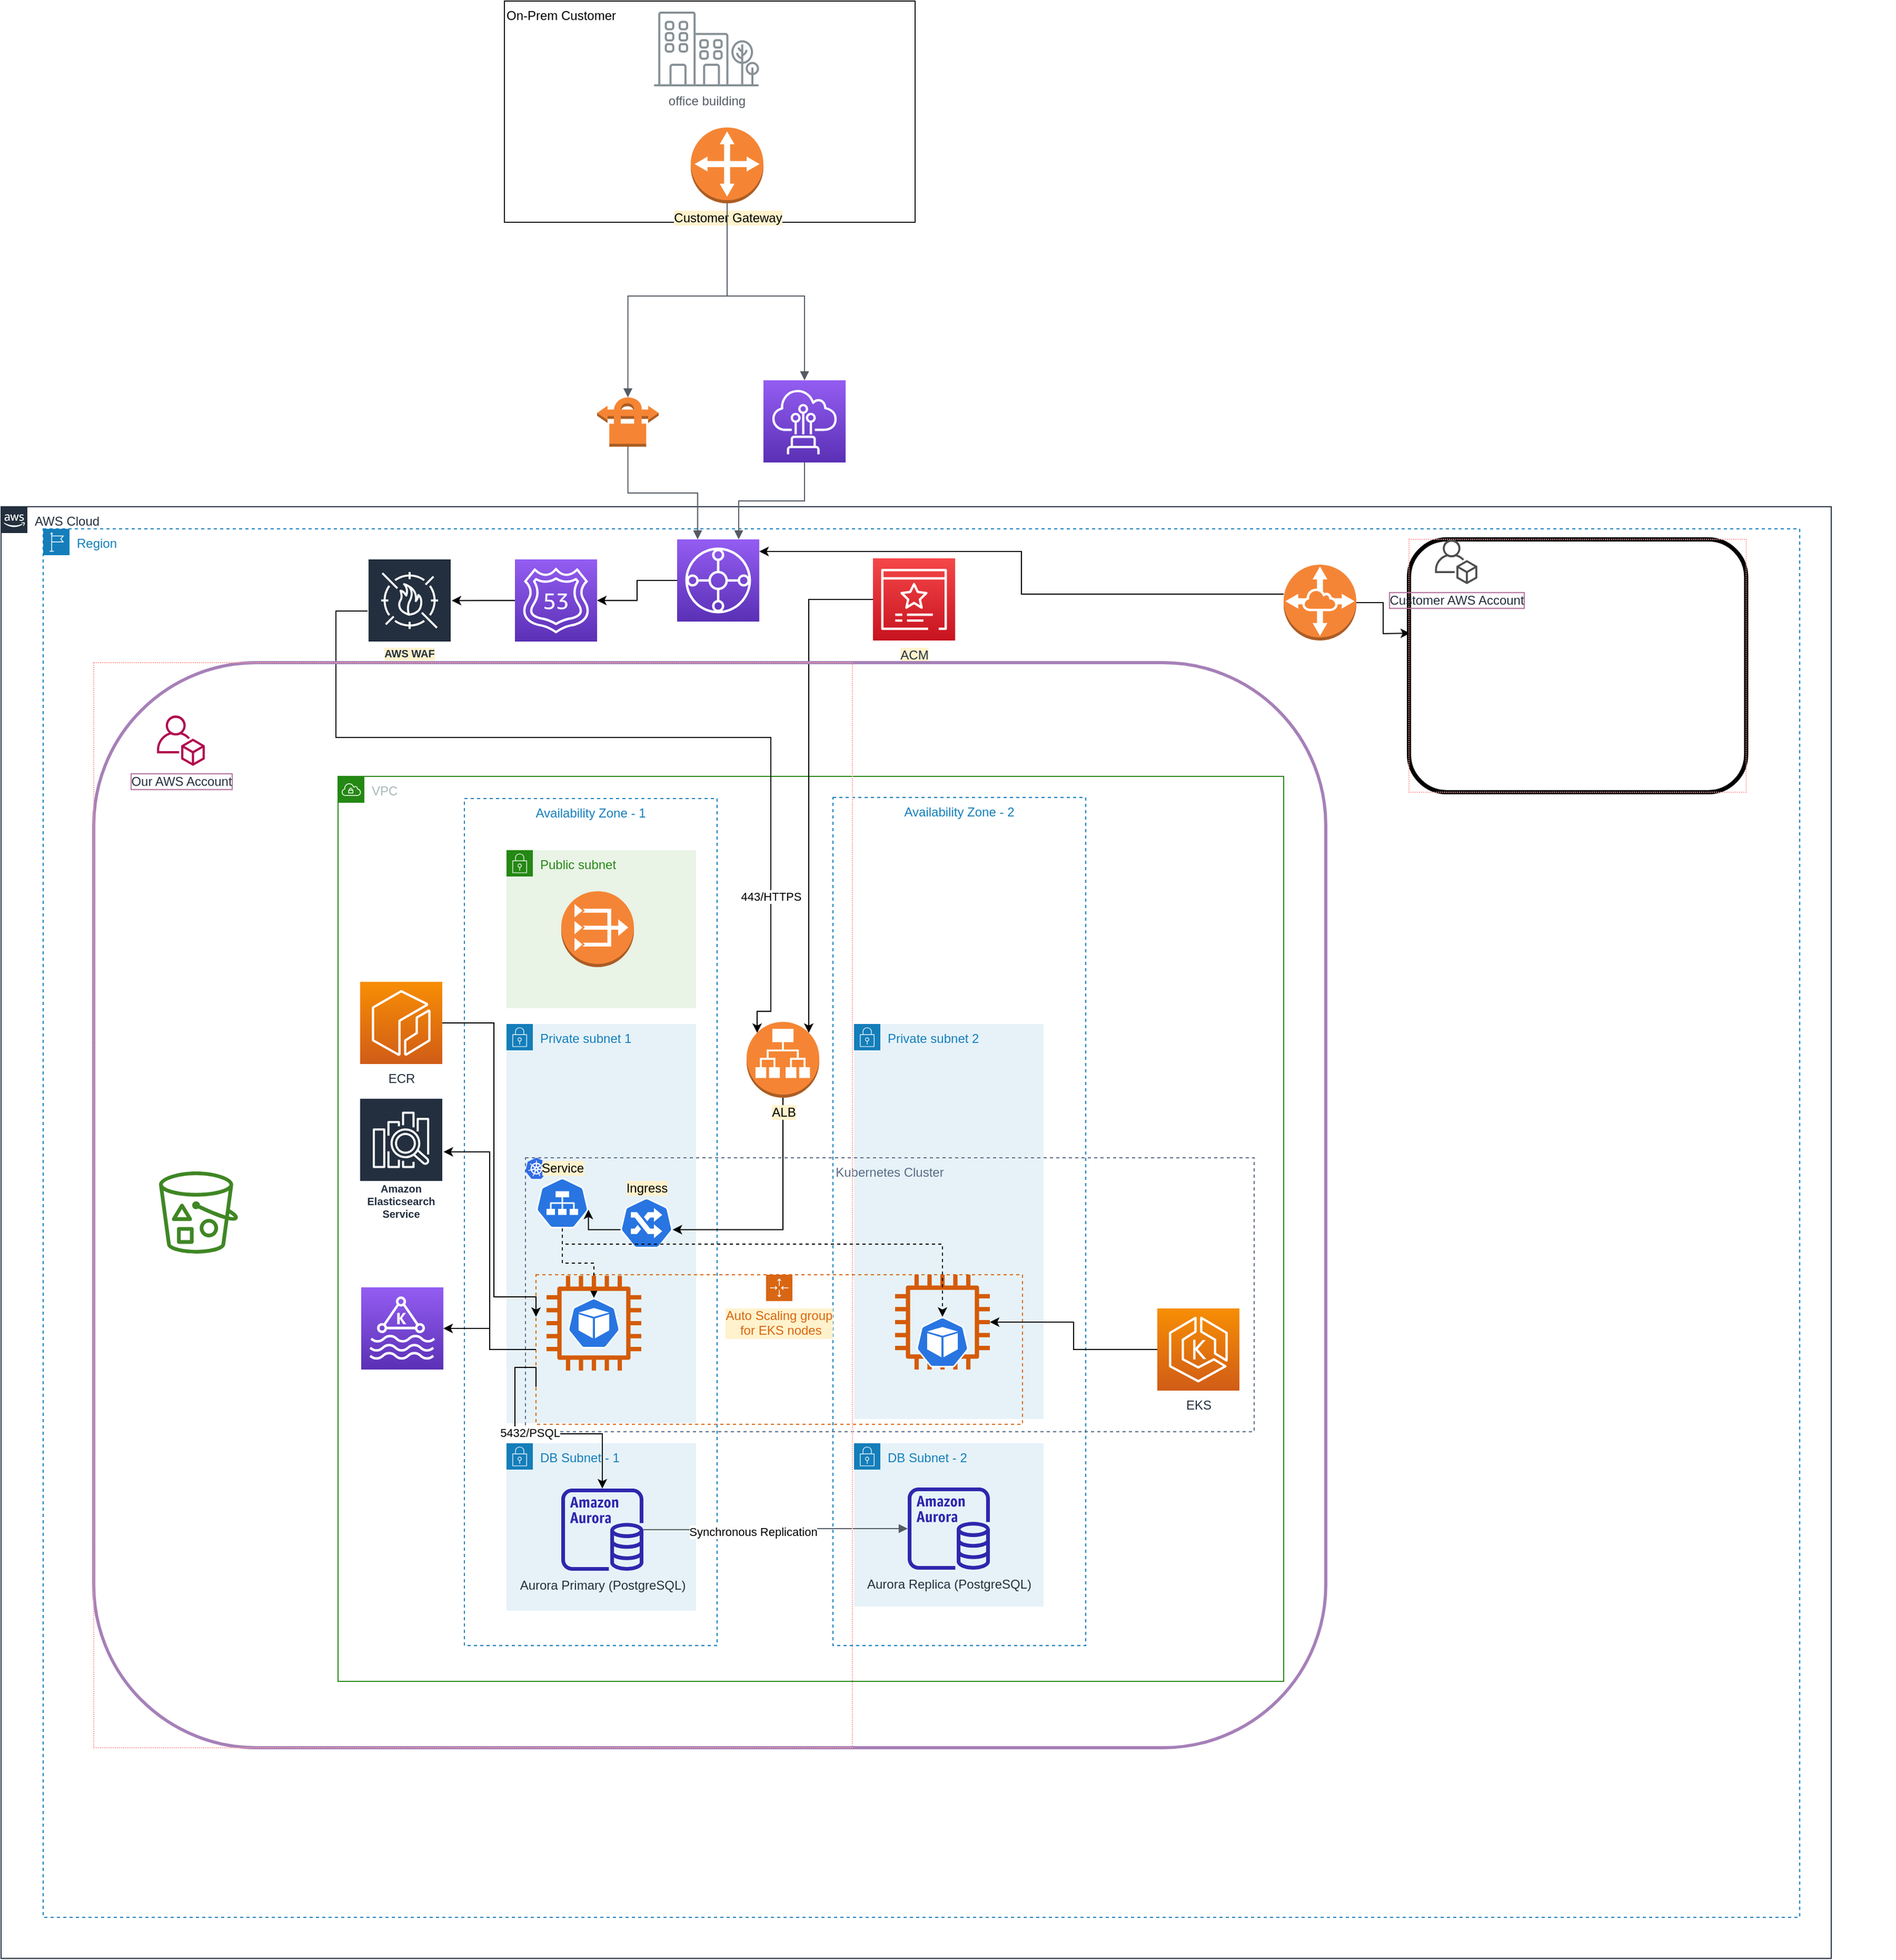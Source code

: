 <mxfile version="17.4.6" type="github">
  <diagram id="BZAVxoHUAjtvvO6r0YYz" name="Page-1">
    <mxGraphModel dx="2204" dy="756" grid="1" gridSize="10" guides="1" tooltips="1" connect="1" arrows="1" fold="1" page="1" pageScale="1" pageWidth="850" pageHeight="1100" math="0" shadow="0">
      <root>
        <mxCell id="0" />
        <mxCell id="1" parent="0" />
        <mxCell id="Uizsux8wUvcfqz9HlNH9-27" value="On-Prem Customer" style="whiteSpace=wrap;html=1;align=left;verticalAlign=top;" vertex="1" parent="1">
          <mxGeometry x="100" y="30" width="390" height="210" as="geometry" />
        </mxCell>
        <mxCell id="Uizsux8wUvcfqz9HlNH9-2" value="VPC" style="points=[[0,0],[0.25,0],[0.5,0],[0.75,0],[1,0],[1,0.25],[1,0.5],[1,0.75],[1,1],[0.75,1],[0.5,1],[0.25,1],[0,1],[0,0.75],[0,0.5],[0,0.25]];outlineConnect=0;gradientColor=none;html=1;whiteSpace=wrap;fontSize=12;fontStyle=0;container=1;pointerEvents=0;collapsible=0;recursiveResize=0;shape=mxgraph.aws4.group;grIcon=mxgraph.aws4.group_vpc;strokeColor=#248814;fillColor=none;verticalAlign=top;align=left;spacingLeft=30;fontColor=#AAB7B8;dashed=0;" vertex="1" parent="1">
          <mxGeometry x="-58" y="766" width="898" height="859" as="geometry" />
        </mxCell>
        <mxCell id="Uizsux8wUvcfqz9HlNH9-4" value="Availability Zone - 2" style="fillColor=none;strokeColor=#147EBA;dashed=1;verticalAlign=top;fontStyle=0;fontColor=#147EBA;" vertex="1" parent="Uizsux8wUvcfqz9HlNH9-2">
          <mxGeometry x="470" y="20" width="240" height="805" as="geometry" />
        </mxCell>
        <mxCell id="Uizsux8wUvcfqz9HlNH9-6" value="Private subnet 2" style="points=[[0,0],[0.25,0],[0.5,0],[0.75,0],[1,0],[1,0.25],[1,0.5],[1,0.75],[1,1],[0.75,1],[0.5,1],[0.25,1],[0,1],[0,0.75],[0,0.5],[0,0.25]];outlineConnect=0;gradientColor=none;html=1;whiteSpace=wrap;fontSize=12;fontStyle=0;container=1;pointerEvents=0;collapsible=0;recursiveResize=0;shape=mxgraph.aws4.group;grIcon=mxgraph.aws4.group_security_group;grStroke=0;strokeColor=#147EBA;fillColor=#E6F2F8;verticalAlign=top;align=left;spacingLeft=30;fontColor=#147EBA;dashed=0;" vertex="1" parent="Uizsux8wUvcfqz9HlNH9-2">
          <mxGeometry x="490" y="235" width="180" height="375" as="geometry" />
        </mxCell>
        <mxCell id="Uizsux8wUvcfqz9HlNH9-8" value="DB Subnet - 2" style="points=[[0,0],[0.25,0],[0.5,0],[0.75,0],[1,0],[1,0.25],[1,0.5],[1,0.75],[1,1],[0.75,1],[0.5,1],[0.25,1],[0,1],[0,0.75],[0,0.5],[0,0.25]];outlineConnect=0;gradientColor=none;html=1;whiteSpace=wrap;fontSize=12;fontStyle=0;container=1;pointerEvents=0;collapsible=0;recursiveResize=0;shape=mxgraph.aws4.group;grIcon=mxgraph.aws4.group_security_group;grStroke=0;strokeColor=#147EBA;fillColor=#E6F2F8;verticalAlign=top;align=left;spacingLeft=30;fontColor=#147EBA;dashed=0;" vertex="1" parent="Uizsux8wUvcfqz9HlNH9-2">
          <mxGeometry x="490" y="633" width="180" height="155" as="geometry" />
        </mxCell>
        <mxCell id="Uizsux8wUvcfqz9HlNH9-10" value="Aurora Replica (PostgreSQL)" style="sketch=0;outlineConnect=0;fontColor=#232F3E;gradientColor=none;fillColor=#2E27AD;strokeColor=none;dashed=0;verticalLabelPosition=bottom;verticalAlign=top;align=center;html=1;fontSize=12;fontStyle=0;aspect=fixed;pointerEvents=1;shape=mxgraph.aws4.aurora_instance;horizontal=1;" vertex="1" parent="Uizsux8wUvcfqz9HlNH9-2">
          <mxGeometry x="541" y="675" width="78" height="78" as="geometry" />
        </mxCell>
        <mxCell id="Uizsux8wUvcfqz9HlNH9-12" value="Amazon Elasticsearch Service" style="sketch=0;outlineConnect=0;fontColor=#232F3E;gradientColor=none;strokeColor=#ffffff;fillColor=#232F3E;dashed=0;verticalLabelPosition=middle;verticalAlign=bottom;align=center;html=1;whiteSpace=wrap;fontSize=10;fontStyle=1;spacing=3;shape=mxgraph.aws4.productIcon;prIcon=mxgraph.aws4.elasticsearch_service;" vertex="1" parent="Uizsux8wUvcfqz9HlNH9-2">
          <mxGeometry x="20" y="305" width="80" height="120" as="geometry" />
        </mxCell>
        <mxCell id="Uizsux8wUvcfqz9HlNH9-14" value="" style="sketch=0;points=[[0,0,0],[0.25,0,0],[0.5,0,0],[0.75,0,0],[1,0,0],[0,1,0],[0.25,1,0],[0.5,1,0],[0.75,1,0],[1,1,0],[0,0.25,0],[0,0.5,0],[0,0.75,0],[1,0.25,0],[1,0.5,0],[1,0.75,0]];outlineConnect=0;fontColor=#232F3E;gradientColor=#945DF2;gradientDirection=north;fillColor=#5A30B5;strokeColor=#ffffff;dashed=0;verticalLabelPosition=bottom;verticalAlign=top;align=center;html=1;fontSize=12;fontStyle=0;aspect=fixed;shape=mxgraph.aws4.resourceIcon;resIcon=mxgraph.aws4.managed_streaming_for_kafka;" vertex="1" parent="Uizsux8wUvcfqz9HlNH9-2">
          <mxGeometry x="22" y="485" width="78" height="78" as="geometry" />
        </mxCell>
        <mxCell id="Uizsux8wUvcfqz9HlNH9-15" value="ECR" style="sketch=0;points=[[0,0,0],[0.25,0,0],[0.5,0,0],[0.75,0,0],[1,0,0],[0,1,0],[0.25,1,0],[0.5,1,0],[0.75,1,0],[1,1,0],[0,0.25,0],[0,0.5,0],[0,0.75,0],[1,0.25,0],[1,0.5,0],[1,0.75,0]];outlineConnect=0;fontColor=#232F3E;gradientColor=#F78E04;gradientDirection=north;fillColor=#D05C17;strokeColor=#ffffff;dashed=0;verticalLabelPosition=bottom;verticalAlign=top;align=center;html=1;fontSize=12;fontStyle=0;aspect=fixed;shape=mxgraph.aws4.resourceIcon;resIcon=mxgraph.aws4.ecr;" vertex="1" parent="Uizsux8wUvcfqz9HlNH9-2">
          <mxGeometry x="21" y="195" width="78" height="78" as="geometry" />
        </mxCell>
        <mxCell id="Uizsux8wUvcfqz9HlNH9-56" value="" style="sketch=0;outlineConnect=0;fontColor=#232F3E;gradientColor=none;fillColor=#D45B07;strokeColor=none;dashed=0;verticalLabelPosition=bottom;verticalAlign=top;align=center;html=1;fontSize=12;fontStyle=0;aspect=fixed;pointerEvents=1;shape=mxgraph.aws4.instance2;labelBackgroundColor=#FFF2CC;" vertex="1" parent="Uizsux8wUvcfqz9HlNH9-2">
          <mxGeometry x="529" y="473" width="90" height="90" as="geometry" />
        </mxCell>
        <mxCell id="Uizsux8wUvcfqz9HlNH9-3" value="Availability Zone - 1" style="fillColor=none;strokeColor=#147EBA;dashed=1;verticalAlign=top;fontStyle=0;fontColor=#147EBA;" vertex="1" parent="1">
          <mxGeometry x="62" y="787" width="240" height="804" as="geometry" />
        </mxCell>
        <mxCell id="Uizsux8wUvcfqz9HlNH9-5" value="Private subnet 1" style="points=[[0,0],[0.25,0],[0.5,0],[0.75,0],[1,0],[1,0.25],[1,0.5],[1,0.75],[1,1],[0.75,1],[0.5,1],[0.25,1],[0,1],[0,0.75],[0,0.5],[0,0.25]];outlineConnect=0;gradientColor=none;html=1;whiteSpace=wrap;fontSize=12;fontStyle=0;container=1;pointerEvents=0;collapsible=0;recursiveResize=0;shape=mxgraph.aws4.group;grIcon=mxgraph.aws4.group_security_group;grStroke=0;strokeColor=#147EBA;fillColor=#E6F2F8;verticalAlign=top;align=left;spacingLeft=30;fontColor=#147EBA;dashed=0;" vertex="1" parent="1">
          <mxGeometry x="102" y="1001" width="180" height="379" as="geometry" />
        </mxCell>
        <mxCell id="Uizsux8wUvcfqz9HlNH9-7" value="DB Subnet - 1" style="points=[[0,0],[0.25,0],[0.5,0],[0.75,0],[1,0],[1,0.25],[1,0.5],[1,0.75],[1,1],[0.75,1],[0.5,1],[0.25,1],[0,1],[0,0.75],[0,0.5],[0,0.25]];outlineConnect=0;gradientColor=none;html=1;whiteSpace=wrap;fontSize=12;fontStyle=0;container=1;pointerEvents=0;collapsible=0;recursiveResize=0;shape=mxgraph.aws4.group;grIcon=mxgraph.aws4.group_security_group;grStroke=0;strokeColor=#147EBA;fillColor=#E6F2F8;verticalAlign=top;align=left;spacingLeft=30;fontColor=#147EBA;dashed=0;" vertex="1" parent="1">
          <mxGeometry x="102" y="1399" width="180" height="159" as="geometry" />
        </mxCell>
        <mxCell id="Uizsux8wUvcfqz9HlNH9-9" value="Aurora Primary (PostgreSQL)" style="sketch=0;outlineConnect=0;fontColor=#232F3E;gradientColor=none;fillColor=#2E27AD;strokeColor=none;dashed=0;verticalLabelPosition=bottom;verticalAlign=top;align=center;html=1;fontSize=12;fontStyle=0;aspect=fixed;pointerEvents=1;shape=mxgraph.aws4.aurora_instance;horizontal=1;" vertex="1" parent="Uizsux8wUvcfqz9HlNH9-7">
          <mxGeometry x="52" y="43" width="78" height="78" as="geometry" />
        </mxCell>
        <mxCell id="Uizsux8wUvcfqz9HlNH9-11" value="" style="edgeStyle=orthogonalEdgeStyle;html=1;endArrow=block;elbow=vertical;startArrow=none;endFill=1;strokeColor=#545B64;rounded=0;" edge="1" parent="1" source="Uizsux8wUvcfqz9HlNH9-9" target="Uizsux8wUvcfqz9HlNH9-10">
          <mxGeometry width="100" relative="1" as="geometry">
            <mxPoint x="252" y="1391" as="sourcePoint" />
            <mxPoint x="352" y="1391" as="targetPoint" />
          </mxGeometry>
        </mxCell>
        <mxCell id="Uizsux8wUvcfqz9HlNH9-67" value="Synchronous Replication" style="edgeLabel;html=1;align=center;verticalAlign=middle;resizable=0;points=[];" vertex="1" connectable="0" parent="Uizsux8wUvcfqz9HlNH9-11">
          <mxGeometry x="-0.175" y="-2" relative="1" as="geometry">
            <mxPoint as="offset" />
          </mxGeometry>
        </mxCell>
        <mxCell id="Uizsux8wUvcfqz9HlNH9-40" style="edgeStyle=orthogonalEdgeStyle;rounded=0;orthogonalLoop=1;jettySize=auto;html=1;exitX=0;exitY=0.5;exitDx=0;exitDy=0;exitPerimeter=0;entryX=1;entryY=0.5;entryDx=0;entryDy=0;entryPerimeter=0;" edge="1" parent="1" source="Uizsux8wUvcfqz9HlNH9-16" target="Uizsux8wUvcfqz9HlNH9-19">
          <mxGeometry relative="1" as="geometry" />
        </mxCell>
        <mxCell id="Uizsux8wUvcfqz9HlNH9-16" value="" style="sketch=0;points=[[0,0,0],[0.25,0,0],[0.5,0,0],[0.75,0,0],[1,0,0],[0,1,0],[0.25,1,0],[0.5,1,0],[0.75,1,0],[1,1,0],[0,0.25,0],[0,0.5,0],[0,0.75,0],[1,0.25,0],[1,0.5,0],[1,0.75,0]];outlineConnect=0;fontColor=#232F3E;gradientColor=#945DF2;gradientDirection=north;fillColor=#5A30B5;strokeColor=#ffffff;dashed=0;verticalLabelPosition=bottom;verticalAlign=top;align=center;html=1;fontSize=12;fontStyle=0;aspect=fixed;shape=mxgraph.aws4.resourceIcon;resIcon=mxgraph.aws4.transit_gateway;" vertex="1" parent="1">
          <mxGeometry x="264" y="541" width="78" height="78" as="geometry" />
        </mxCell>
        <mxCell id="Uizsux8wUvcfqz9HlNH9-18" value="Region" style="points=[[0,0],[0.25,0],[0.5,0],[0.75,0],[1,0],[1,0.25],[1,0.5],[1,0.75],[1,1],[0.75,1],[0.5,1],[0.25,1],[0,1],[0,0.75],[0,0.5],[0,0.25]];outlineConnect=0;gradientColor=none;html=1;whiteSpace=wrap;fontSize=12;fontStyle=0;container=1;pointerEvents=0;collapsible=0;recursiveResize=0;shape=mxgraph.aws4.group;grIcon=mxgraph.aws4.group_region;strokeColor=#147EBA;fillColor=none;verticalAlign=top;align=left;spacingLeft=30;fontColor=#147EBA;dashed=1;" vertex="1" parent="1">
          <mxGeometry x="-338" y="531" width="1668" height="1318" as="geometry" />
        </mxCell>
        <mxCell id="Uizsux8wUvcfqz9HlNH9-41" style="edgeStyle=orthogonalEdgeStyle;rounded=0;orthogonalLoop=1;jettySize=auto;html=1;exitX=0;exitY=0.5;exitDx=0;exitDy=0;exitPerimeter=0;entryX=1;entryY=0.401;entryDx=0;entryDy=0;entryPerimeter=0;" edge="1" parent="Uizsux8wUvcfqz9HlNH9-18" source="Uizsux8wUvcfqz9HlNH9-19" target="Uizsux8wUvcfqz9HlNH9-37">
          <mxGeometry relative="1" as="geometry" />
        </mxCell>
        <mxCell id="Uizsux8wUvcfqz9HlNH9-19" value="" style="sketch=0;points=[[0,0,0],[0.25,0,0],[0.5,0,0],[0.75,0,0],[1,0,0],[0,1,0],[0.25,1,0],[0.5,1,0],[0.75,1,0],[1,1,0],[0,0.25,0],[0,0.5,0],[0,0.75,0],[1,0.25,0],[1,0.5,0],[1,0.75,0]];outlineConnect=0;fontColor=#232F3E;gradientColor=#945DF2;gradientDirection=north;fillColor=#5A30B5;strokeColor=#ffffff;dashed=0;verticalLabelPosition=bottom;verticalAlign=top;align=center;html=1;fontSize=12;fontStyle=0;aspect=fixed;shape=mxgraph.aws4.resourceIcon;resIcon=mxgraph.aws4.route_53;" vertex="1" parent="Uizsux8wUvcfqz9HlNH9-18">
          <mxGeometry x="448" y="29" width="78" height="78" as="geometry" />
        </mxCell>
        <mxCell id="Uizsux8wUvcfqz9HlNH9-21" value="" style="sketch=0;outlineConnect=0;fontColor=#232F3E;gradientColor=none;fillColor=#3F8624;strokeColor=none;dashed=0;verticalLabelPosition=bottom;verticalAlign=top;align=center;html=1;fontSize=12;fontStyle=0;aspect=fixed;pointerEvents=1;shape=mxgraph.aws4.bucket_with_objects;" vertex="1" parent="Uizsux8wUvcfqz9HlNH9-18">
          <mxGeometry x="110" y="610" width="75" height="78" as="geometry" />
        </mxCell>
        <mxCell id="Uizsux8wUvcfqz9HlNH9-22" value="Public subnet" style="points=[[0,0],[0.25,0],[0.5,0],[0.75,0],[1,0],[1,0.25],[1,0.5],[1,0.75],[1,1],[0.75,1],[0.5,1],[0.25,1],[0,1],[0,0.75],[0,0.5],[0,0.25]];outlineConnect=0;gradientColor=none;html=1;whiteSpace=wrap;fontSize=12;fontStyle=0;container=1;pointerEvents=0;collapsible=0;recursiveResize=0;shape=mxgraph.aws4.group;grIcon=mxgraph.aws4.group_security_group;grStroke=0;strokeColor=#248814;fillColor=#E9F3E6;verticalAlign=top;align=left;spacingLeft=30;fontColor=#248814;dashed=0;" vertex="1" parent="Uizsux8wUvcfqz9HlNH9-18">
          <mxGeometry x="440" y="305" width="180" height="150" as="geometry" />
        </mxCell>
        <mxCell id="Uizsux8wUvcfqz9HlNH9-23" value="" style="outlineConnect=0;dashed=0;verticalLabelPosition=bottom;verticalAlign=top;align=center;html=1;shape=mxgraph.aws3.vpc_nat_gateway;fillColor=#F58536;gradientColor=none;" vertex="1" parent="Uizsux8wUvcfqz9HlNH9-22">
          <mxGeometry x="52" y="39" width="69" height="72" as="geometry" />
        </mxCell>
        <mxCell id="Uizsux8wUvcfqz9HlNH9-37" value="AWS WAF" style="sketch=0;outlineConnect=0;fontColor=#232F3E;gradientColor=none;strokeColor=#ffffff;fillColor=#232F3E;dashed=0;verticalLabelPosition=middle;verticalAlign=bottom;align=center;html=1;whiteSpace=wrap;fontSize=10;fontStyle=1;spacing=3;shape=mxgraph.aws4.productIcon;prIcon=mxgraph.aws4.waf;labelBackgroundColor=#FFF2CC;" vertex="1" parent="Uizsux8wUvcfqz9HlNH9-18">
          <mxGeometry x="308" y="28" width="80" height="100" as="geometry" />
        </mxCell>
        <mxCell id="Uizsux8wUvcfqz9HlNH9-43" style="edgeStyle=orthogonalEdgeStyle;rounded=0;orthogonalLoop=1;jettySize=auto;html=1;entryX=0;entryY=0.5;entryDx=0;entryDy=0;entryPerimeter=0;startArrow=classic;startFill=1;endArrow=none;endFill=0;exitX=0.145;exitY=0.145;exitDx=0;exitDy=0;exitPerimeter=0;" edge="1" parent="Uizsux8wUvcfqz9HlNH9-18" source="Uizsux8wUvcfqz9HlNH9-49" target="Uizsux8wUvcfqz9HlNH9-37">
          <mxGeometry relative="1" as="geometry">
            <mxPoint x="690.529" y="480" as="sourcePoint" />
            <Array as="points">
              <mxPoint x="678" y="458" />
              <mxPoint x="691" y="458" />
              <mxPoint x="691" y="198" />
              <mxPoint x="278" y="198" />
              <mxPoint x="278" y="78" />
            </Array>
          </mxGeometry>
        </mxCell>
        <mxCell id="Uizsux8wUvcfqz9HlNH9-64" value="443/HTTPS" style="edgeLabel;html=1;align=center;verticalAlign=middle;resizable=0;points=[];" vertex="1" connectable="0" parent="Uizsux8wUvcfqz9HlNH9-43">
          <mxGeometry x="-0.666" relative="1" as="geometry">
            <mxPoint as="offset" />
          </mxGeometry>
        </mxCell>
        <mxCell id="Uizsux8wUvcfqz9HlNH9-44" style="edgeStyle=orthogonalEdgeStyle;rounded=0;orthogonalLoop=1;jettySize=auto;html=1;entryX=0.855;entryY=0.145;entryDx=0;entryDy=0;entryPerimeter=0;" edge="1" parent="Uizsux8wUvcfqz9HlNH9-18" source="Uizsux8wUvcfqz9HlNH9-39" target="Uizsux8wUvcfqz9HlNH9-49">
          <mxGeometry relative="1" as="geometry">
            <mxPoint x="707.985" y="478.016" as="targetPoint" />
          </mxGeometry>
        </mxCell>
        <mxCell id="Uizsux8wUvcfqz9HlNH9-39" value="ACM" style="sketch=0;points=[[0,0,0],[0.25,0,0],[0.5,0,0],[0.75,0,0],[1,0,0],[0,1,0],[0.25,1,0],[0.5,1,0],[0.75,1,0],[1,1,0],[0,0.25,0],[0,0.5,0],[0,0.75,0],[1,0.25,0],[1,0.5,0],[1,0.75,0]];outlineConnect=0;fontColor=#232F3E;gradientColor=#F54749;gradientDirection=north;fillColor=#C7131F;strokeColor=#ffffff;dashed=0;verticalLabelPosition=bottom;verticalAlign=top;align=center;html=1;fontSize=12;fontStyle=0;aspect=fixed;shape=mxgraph.aws4.resourceIcon;resIcon=mxgraph.aws4.certificate_manager_3;labelBackgroundColor=#FFF2CC;" vertex="1" parent="Uizsux8wUvcfqz9HlNH9-18">
          <mxGeometry x="788" y="28" width="78" height="78" as="geometry" />
        </mxCell>
        <mxCell id="Uizsux8wUvcfqz9HlNH9-47" value="Ingress" style="sketch=0;html=1;dashed=0;whitespace=wrap;fillColor=#2875E2;strokeColor=#ffffff;points=[[0.005,0.63,0],[0.1,0.2,0],[0.9,0.2,0],[0.5,0,0],[0.995,0.63,0],[0.72,0.99,0],[0.5,1,0],[0.28,0.99,0]];shape=mxgraph.kubernetes.icon;prIcon=ing;labelBackgroundColor=#FFF2CC;verticalAlign=bottom;horizontal=1;labelPosition=center;verticalLabelPosition=top;align=center;" vertex="1" parent="Uizsux8wUvcfqz9HlNH9-18">
          <mxGeometry x="548" y="635" width="50" height="48" as="geometry" />
        </mxCell>
        <mxCell id="Uizsux8wUvcfqz9HlNH9-52" style="edgeStyle=orthogonalEdgeStyle;rounded=0;orthogonalLoop=1;jettySize=auto;html=1;exitX=0.5;exitY=1;exitDx=0;exitDy=0;exitPerimeter=0;entryX=0.995;entryY=0.63;entryDx=0;entryDy=0;entryPerimeter=0;startArrow=none;startFill=0;endArrow=classic;endFill=1;" edge="1" parent="Uizsux8wUvcfqz9HlNH9-18" source="Uizsux8wUvcfqz9HlNH9-49" target="Uizsux8wUvcfqz9HlNH9-47">
          <mxGeometry relative="1" as="geometry" />
        </mxCell>
        <mxCell id="Uizsux8wUvcfqz9HlNH9-49" value="ALB" style="outlineConnect=0;dashed=0;verticalLabelPosition=bottom;verticalAlign=top;align=center;html=1;shape=mxgraph.aws3.application_load_balancer;fillColor=#F58534;gradientColor=none;labelBackgroundColor=#FFF2CC;" vertex="1" parent="Uizsux8wUvcfqz9HlNH9-18">
          <mxGeometry x="668" y="468" width="69" height="72" as="geometry" />
        </mxCell>
        <mxCell id="Uizsux8wUvcfqz9HlNH9-54" value="Auto Scaling group&lt;br&gt;&amp;nbsp;for EKS nodes" style="points=[[0,0],[0.25,0],[0.5,0],[0.75,0],[1,0],[1,0.25],[1,0.5],[1,0.75],[1,1],[0.75,1],[0.5,1],[0.25,1],[0,1],[0,0.75],[0,0.5],[0,0.25]];outlineConnect=0;gradientColor=none;html=1;whiteSpace=wrap;fontSize=12;fontStyle=0;container=1;pointerEvents=0;collapsible=0;recursiveResize=0;shape=mxgraph.aws4.groupCenter;grIcon=mxgraph.aws4.group_auto_scaling_group;grStroke=1;strokeColor=#D86613;fillColor=none;verticalAlign=top;align=center;fontColor=#D86613;dashed=1;spacingTop=25;labelBackgroundColor=#FFF2CC;" vertex="1" parent="Uizsux8wUvcfqz9HlNH9-18">
          <mxGeometry x="468" y="708" width="462" height="142" as="geometry" />
        </mxCell>
        <mxCell id="Uizsux8wUvcfqz9HlNH9-58" value="" style="sketch=0;html=1;dashed=0;whitespace=wrap;fillColor=#2875E2;strokeColor=#ffffff;points=[[0.005,0.63,0],[0.1,0.2,0],[0.9,0.2,0],[0.5,0,0],[0.995,0.63,0],[0.72,0.99,0],[0.5,1,0],[0.28,0.99,0]];shape=mxgraph.kubernetes.icon;prIcon=pod;labelBackgroundColor=#FFF2CC;" vertex="1" parent="Uizsux8wUvcfqz9HlNH9-54">
          <mxGeometry x="361" y="40" width="50" height="48" as="geometry" />
        </mxCell>
        <mxCell id="Uizsux8wUvcfqz9HlNH9-20" value="EKS" style="sketch=0;points=[[0,0,0],[0.25,0,0],[0.5,0,0],[0.75,0,0],[1,0,0],[0,1,0],[0.25,1,0],[0.5,1,0],[0.75,1,0],[1,1,0],[0,0.25,0],[0,0.5,0],[0,0.75,0],[1,0.25,0],[1,0.5,0],[1,0.75,0]];outlineConnect=0;fontColor=#232F3E;gradientColor=#F78E04;gradientDirection=north;fillColor=#D05C17;strokeColor=#ffffff;dashed=0;verticalLabelPosition=bottom;verticalAlign=top;align=center;html=1;fontSize=12;fontStyle=0;aspect=fixed;shape=mxgraph.aws4.resourceIcon;resIcon=mxgraph.aws4.eks;" vertex="1" parent="Uizsux8wUvcfqz9HlNH9-18">
          <mxGeometry x="1058" y="740" width="78" height="78" as="geometry" />
        </mxCell>
        <mxCell id="Uizsux8wUvcfqz9HlNH9-17" value="AWS Cloud" style="points=[[0,0],[0.25,0],[0.5,0],[0.75,0],[1,0],[1,0.25],[1,0.5],[1,0.75],[1,1],[0.75,1],[0.5,1],[0.25,1],[0,1],[0,0.75],[0,0.5],[0,0.25]];outlineConnect=0;gradientColor=none;html=1;whiteSpace=wrap;fontSize=12;fontStyle=0;container=1;pointerEvents=0;collapsible=0;recursiveResize=0;shape=mxgraph.aws4.group;grIcon=mxgraph.aws4.group_aws_cloud_alt;strokeColor=#232F3E;fillColor=none;verticalAlign=top;align=left;spacingLeft=30;fontColor=#232F3E;dashed=0;" vertex="1" parent="1">
          <mxGeometry x="-378" y="510" width="1738" height="1378" as="geometry" />
        </mxCell>
        <mxCell id="Uizsux8wUvcfqz9HlNH9-79" value="" style="group;dashed=1;dashPattern=1 1;" vertex="1" connectable="0" parent="Uizsux8wUvcfqz9HlNH9-17">
          <mxGeometry x="498" y="618" width="692" height="260" as="geometry" />
        </mxCell>
        <mxCell id="Uizsux8wUvcfqz9HlNH9-72" value="Kubernetes Cluster" style="fillColor=none;strokeColor=#5A6C86;dashed=1;verticalAlign=top;fontStyle=0;fontColor=#5A6C86;labelBackgroundColor=none;" vertex="1" parent="Uizsux8wUvcfqz9HlNH9-79">
          <mxGeometry width="692" height="260" as="geometry" />
        </mxCell>
        <mxCell id="Uizsux8wUvcfqz9HlNH9-76" value="" style="sketch=0;aspect=fixed;html=1;points=[];align=center;image;fontSize=12;image=img/lib/mscae/Kubernetes.svg;labelBackgroundColor=none;fillColor=#FFFFFF;" vertex="1" parent="Uizsux8wUvcfqz9HlNH9-79">
          <mxGeometry width="20.83" height="20" as="geometry" />
        </mxCell>
        <mxCell id="Uizsux8wUvcfqz9HlNH9-90" value="" style="group" vertex="1" connectable="0" parent="Uizsux8wUvcfqz9HlNH9-17">
          <mxGeometry x="88" y="148" width="1710.211" height="1030" as="geometry" />
        </mxCell>
        <mxCell id="Uizsux8wUvcfqz9HlNH9-84" value="" style="group;rounded=1;glass=0;strokeColor=default;strokeWidth=4;" vertex="1" connectable="0" parent="Uizsux8wUvcfqz9HlNH9-90">
          <mxGeometry x="1249.001" y="-117" width="320.211" height="240" as="geometry" />
        </mxCell>
        <mxCell id="Uizsux8wUvcfqz9HlNH9-87" value="" style="group" vertex="1" connectable="0" parent="Uizsux8wUvcfqz9HlNH9-84">
          <mxGeometry width="320.211" height="240" as="geometry" />
        </mxCell>
        <mxCell id="Uizsux8wUvcfqz9HlNH9-85" value="" style="fillColor=none;strokeColor=#FF9999;dashed=1;verticalAlign=top;fontStyle=0;fontColor=#5A6C86;dashPattern=1 1;labelBackgroundColor=none;labelBorderColor=default;" vertex="1" parent="Uizsux8wUvcfqz9HlNH9-87">
          <mxGeometry width="320.211" height="240" as="geometry" />
        </mxCell>
        <mxCell id="Uizsux8wUvcfqz9HlNH9-86" value="Customer AWS Account" style="sketch=0;outlineConnect=0;fontColor=#232F3E;gradientColor=none;fillColor=#4D4D4D;strokeColor=none;dashed=0;verticalLabelPosition=bottom;verticalAlign=top;align=center;html=1;fontSize=12;fontStyle=0;aspect=fixed;pointerEvents=1;shape=mxgraph.aws4.organizations_account;dashPattern=1 1;labelBackgroundColor=none;labelBorderColor=#B5739D;" vertex="1" parent="Uizsux8wUvcfqz9HlNH9-87">
          <mxGeometry x="24.632" width="40.371" height="42.551" as="geometry" />
        </mxCell>
        <mxCell id="Uizsux8wUvcfqz9HlNH9-83" value="" style="group;rounded=1;glass=1;strokeColor=#A680B8;strokeWidth=3;" vertex="1" connectable="0" parent="Uizsux8wUvcfqz9HlNH9-90">
          <mxGeometry width="1170" height="1030" as="geometry" />
        </mxCell>
        <mxCell id="Uizsux8wUvcfqz9HlNH9-88" value="" style="group" vertex="1" connectable="0" parent="Uizsux8wUvcfqz9HlNH9-83">
          <mxGeometry width="720.474" height="1030" as="geometry" />
        </mxCell>
        <mxCell id="Uizsux8wUvcfqz9HlNH9-89" value="" style="group" vertex="1" connectable="0" parent="Uizsux8wUvcfqz9HlNH9-88">
          <mxGeometry width="720.474" height="1030" as="geometry" />
        </mxCell>
        <mxCell id="Uizsux8wUvcfqz9HlNH9-81" value="" style="fillColor=none;strokeColor=#FF9999;dashed=1;verticalAlign=top;fontStyle=0;fontColor=#5A6C86;dashPattern=1 1;labelBackgroundColor=none;labelBorderColor=default;" vertex="1" parent="Uizsux8wUvcfqz9HlNH9-89">
          <mxGeometry width="720.474" height="1030" as="geometry" />
        </mxCell>
        <mxCell id="Uizsux8wUvcfqz9HlNH9-82" value="Our AWS Account" style="sketch=0;outlineConnect=0;fontColor=#232F3E;gradientColor=none;fillColor=#B0084D;strokeColor=none;dashed=0;verticalLabelPosition=bottom;verticalAlign=top;align=center;html=1;fontSize=12;fontStyle=0;aspect=fixed;pointerEvents=1;shape=mxgraph.aws4.organizations_account;dashPattern=1 1;labelBackgroundColor=none;labelBorderColor=#B5739D;" vertex="1" parent="Uizsux8wUvcfqz9HlNH9-89">
          <mxGeometry x="59.998" y="50" width="45.568" height="48.032" as="geometry" />
        </mxCell>
        <mxCell id="Uizsux8wUvcfqz9HlNH9-91" value="" style="outlineConnect=0;dashed=0;verticalLabelPosition=bottom;verticalAlign=top;align=center;html=1;shape=mxgraph.aws3.vpc_peering;fillColor=#F58536;gradientColor=none;rounded=1;glass=0;dashPattern=1 1;labelBackgroundColor=none;labelBorderColor=#B5739D;strokeColor=#A680B8;strokeWidth=3;" vertex="1" parent="Uizsux8wUvcfqz9HlNH9-17">
          <mxGeometry x="1218" y="55" width="69" height="72" as="geometry" />
        </mxCell>
        <mxCell id="Uizsux8wUvcfqz9HlNH9-24" value="office building" style="sketch=0;outlineConnect=0;gradientColor=none;fontColor=#545B64;strokeColor=none;fillColor=#879196;dashed=0;verticalLabelPosition=bottom;verticalAlign=top;align=center;html=1;fontSize=12;fontStyle=0;aspect=fixed;shape=mxgraph.aws4.illustration_office_building;pointerEvents=1" vertex="1" parent="1">
          <mxGeometry x="242" y="40" width="100" height="71" as="geometry" />
        </mxCell>
        <mxCell id="Uizsux8wUvcfqz9HlNH9-25" value="" style="outlineConnect=0;dashed=0;verticalLabelPosition=bottom;verticalAlign=top;align=center;html=1;shape=mxgraph.aws3.vpn_connection;fillColor=#F58534;gradientColor=none;" vertex="1" parent="1">
          <mxGeometry x="188" y="405" width="58.5" height="48" as="geometry" />
        </mxCell>
        <mxCell id="Uizsux8wUvcfqz9HlNH9-26" value="" style="sketch=0;points=[[0,0,0],[0.25,0,0],[0.5,0,0],[0.75,0,0],[1,0,0],[0,1,0],[0.25,1,0],[0.5,1,0],[0.75,1,0],[1,1,0],[0,0.25,0],[0,0.5,0],[0,0.75,0],[1,0.25,0],[1,0.5,0],[1,0.75,0]];outlineConnect=0;fontColor=#232F3E;gradientColor=#945DF2;gradientDirection=north;fillColor=#5A30B5;strokeColor=#ffffff;dashed=0;verticalLabelPosition=bottom;verticalAlign=top;align=center;html=1;fontSize=12;fontStyle=0;aspect=fixed;shape=mxgraph.aws4.resourceIcon;resIcon=mxgraph.aws4.direct_connect;" vertex="1" parent="1">
          <mxGeometry x="346" y="390" width="78" height="78" as="geometry" />
        </mxCell>
        <mxCell id="Uizsux8wUvcfqz9HlNH9-28" value="Customer Gateway" style="outlineConnect=0;dashed=0;verticalLabelPosition=bottom;verticalAlign=top;align=center;html=1;shape=mxgraph.aws3.customer_gateway;fillColor=#F58534;gradientColor=none;labelBackgroundColor=#FFF2CC;" vertex="1" parent="1">
          <mxGeometry x="277" y="150" width="69" height="72" as="geometry" />
        </mxCell>
        <mxCell id="Uizsux8wUvcfqz9HlNH9-30" value="" style="edgeStyle=orthogonalEdgeStyle;html=1;endArrow=none;elbow=vertical;startArrow=block;startFill=1;strokeColor=#545B64;rounded=0;entryX=0.5;entryY=1;entryDx=0;entryDy=0;entryPerimeter=0;exitX=0.5;exitY=0.025;exitDx=0;exitDy=0;exitPerimeter=0;" edge="1" parent="1" source="Uizsux8wUvcfqz9HlNH9-25" target="Uizsux8wUvcfqz9HlNH9-28">
          <mxGeometry width="100" relative="1" as="geometry">
            <mxPoint x="182" y="222" as="sourcePoint" />
            <mxPoint x="282" y="222" as="targetPoint" />
            <Array as="points">
              <mxPoint x="217" y="310" />
              <mxPoint x="311" y="310" />
            </Array>
          </mxGeometry>
        </mxCell>
        <mxCell id="Uizsux8wUvcfqz9HlNH9-32" value="" style="edgeStyle=orthogonalEdgeStyle;html=1;endArrow=block;elbow=vertical;startArrow=none;endFill=1;strokeColor=#545B64;rounded=0;exitX=0.5;exitY=1;exitDx=0;exitDy=0;exitPerimeter=0;entryX=0.5;entryY=0;entryDx=0;entryDy=0;entryPerimeter=0;" edge="1" parent="1" source="Uizsux8wUvcfqz9HlNH9-28" target="Uizsux8wUvcfqz9HlNH9-26">
          <mxGeometry width="100" relative="1" as="geometry">
            <mxPoint x="390" y="450" as="sourcePoint" />
            <mxPoint x="490" y="450" as="targetPoint" />
            <Array as="points">
              <mxPoint x="311" y="310" />
              <mxPoint x="385" y="310" />
            </Array>
          </mxGeometry>
        </mxCell>
        <mxCell id="Uizsux8wUvcfqz9HlNH9-34" value="" style="edgeStyle=orthogonalEdgeStyle;html=1;endArrow=block;elbow=vertical;startArrow=none;endFill=1;strokeColor=#545B64;rounded=0;entryX=0.75;entryY=0;entryDx=0;entryDy=0;entryPerimeter=0;exitX=0.5;exitY=1;exitDx=0;exitDy=0;exitPerimeter=0;" edge="1" parent="1" source="Uizsux8wUvcfqz9HlNH9-26" target="Uizsux8wUvcfqz9HlNH9-16">
          <mxGeometry width="100" relative="1" as="geometry">
            <mxPoint x="380" y="470" as="sourcePoint" />
            <mxPoint x="490" y="450" as="targetPoint" />
          </mxGeometry>
        </mxCell>
        <mxCell id="Uizsux8wUvcfqz9HlNH9-36" value="" style="edgeStyle=orthogonalEdgeStyle;html=1;endArrow=block;elbow=vertical;startArrow=none;endFill=1;strokeColor=#545B64;rounded=0;entryX=0.25;entryY=0;entryDx=0;entryDy=0;entryPerimeter=0;exitX=0.5;exitY=1;exitDx=0;exitDy=0;exitPerimeter=0;" edge="1" parent="1" source="Uizsux8wUvcfqz9HlNH9-25" target="Uizsux8wUvcfqz9HlNH9-16">
          <mxGeometry width="100" relative="1" as="geometry">
            <mxPoint x="390" y="450" as="sourcePoint" />
            <mxPoint x="490" y="450" as="targetPoint" />
          </mxGeometry>
        </mxCell>
        <mxCell id="Uizsux8wUvcfqz9HlNH9-59" style="edgeStyle=orthogonalEdgeStyle;rounded=0;orthogonalLoop=1;jettySize=auto;html=1;entryX=0.5;entryY=0;entryDx=0;entryDy=0;entryPerimeter=0;startArrow=none;startFill=0;endArrow=classic;endFill=1;dashed=1;" edge="1" parent="1" source="Uizsux8wUvcfqz9HlNH9-48" target="Uizsux8wUvcfqz9HlNH9-57">
          <mxGeometry relative="1" as="geometry" />
        </mxCell>
        <mxCell id="Uizsux8wUvcfqz9HlNH9-60" style="edgeStyle=orthogonalEdgeStyle;rounded=0;orthogonalLoop=1;jettySize=auto;html=1;exitX=0.5;exitY=1;exitDx=0;exitDy=0;exitPerimeter=0;entryX=0.5;entryY=0;entryDx=0;entryDy=0;entryPerimeter=0;startArrow=none;startFill=0;endArrow=classic;endFill=1;dashed=1;" edge="1" parent="1" source="Uizsux8wUvcfqz9HlNH9-48" target="Uizsux8wUvcfqz9HlNH9-58">
          <mxGeometry relative="1" as="geometry">
            <Array as="points">
              <mxPoint x="155" y="1210" />
              <mxPoint x="516" y="1210" />
            </Array>
          </mxGeometry>
        </mxCell>
        <mxCell id="Uizsux8wUvcfqz9HlNH9-48" value="Service" style="sketch=0;html=1;dashed=0;whitespace=wrap;fillColor=#2875E2;strokeColor=#ffffff;points=[[0.005,0.63,0],[0.1,0.2,0],[0.9,0.2,0],[0.5,0,0],[0.995,0.63,0],[0.72,0.99,0],[0.5,1,0],[0.28,0.99,0]];shape=mxgraph.kubernetes.icon;prIcon=svc;labelBackgroundColor=#FFF2CC;labelPosition=center;verticalLabelPosition=top;align=center;verticalAlign=bottom;" vertex="1" parent="1">
          <mxGeometry x="130" y="1147" width="50" height="48" as="geometry" />
        </mxCell>
        <mxCell id="Uizsux8wUvcfqz9HlNH9-53" style="edgeStyle=orthogonalEdgeStyle;rounded=0;orthogonalLoop=1;jettySize=auto;html=1;exitX=0.005;exitY=0.63;exitDx=0;exitDy=0;exitPerimeter=0;entryX=0.995;entryY=0.63;entryDx=0;entryDy=0;entryPerimeter=0;startArrow=none;startFill=0;endArrow=classic;endFill=1;" edge="1" parent="1" source="Uizsux8wUvcfqz9HlNH9-47" target="Uizsux8wUvcfqz9HlNH9-48">
          <mxGeometry relative="1" as="geometry" />
        </mxCell>
        <mxCell id="Uizsux8wUvcfqz9HlNH9-55" value="" style="sketch=0;outlineConnect=0;fontColor=#232F3E;gradientColor=none;fillColor=#D45B07;strokeColor=none;dashed=0;verticalLabelPosition=bottom;verticalAlign=top;align=center;html=1;fontSize=12;fontStyle=0;aspect=fixed;pointerEvents=1;shape=mxgraph.aws4.instance2;labelBackgroundColor=#FFF2CC;" vertex="1" parent="1">
          <mxGeometry x="140" y="1240" width="90" height="90" as="geometry" />
        </mxCell>
        <mxCell id="Uizsux8wUvcfqz9HlNH9-57" value="" style="sketch=0;html=1;dashed=0;whitespace=wrap;fillColor=#2875E2;strokeColor=#ffffff;points=[[0.005,0.63,0],[0.1,0.2,0],[0.9,0.2,0],[0.5,0,0],[0.995,0.63,0],[0.72,0.99,0],[0.5,1,0],[0.28,0.99,0]];shape=mxgraph.kubernetes.icon;prIcon=pod;labelBackgroundColor=#FFF2CC;" vertex="1" parent="1">
          <mxGeometry x="160" y="1261" width="50" height="48" as="geometry" />
        </mxCell>
        <mxCell id="Uizsux8wUvcfqz9HlNH9-65" style="edgeStyle=orthogonalEdgeStyle;rounded=0;orthogonalLoop=1;jettySize=auto;html=1;exitX=0;exitY=0.75;exitDx=0;exitDy=0;startArrow=none;startFill=0;endArrow=classic;endFill=1;" edge="1" parent="1" source="Uizsux8wUvcfqz9HlNH9-54" target="Uizsux8wUvcfqz9HlNH9-9">
          <mxGeometry relative="1" as="geometry">
            <Array as="points">
              <mxPoint x="110" y="1327" />
              <mxPoint x="110" y="1390" />
              <mxPoint x="193" y="1390" />
            </Array>
          </mxGeometry>
        </mxCell>
        <mxCell id="Uizsux8wUvcfqz9HlNH9-66" value="5432/PSQL" style="edgeLabel;html=1;align=center;verticalAlign=middle;resizable=0;points=[];" vertex="1" connectable="0" parent="Uizsux8wUvcfqz9HlNH9-65">
          <mxGeometry x="-0.023" y="1" relative="1" as="geometry">
            <mxPoint as="offset" />
          </mxGeometry>
        </mxCell>
        <mxCell id="Uizsux8wUvcfqz9HlNH9-69" style="edgeStyle=orthogonalEdgeStyle;rounded=0;orthogonalLoop=1;jettySize=auto;html=1;startArrow=none;startFill=0;endArrow=classic;endFill=1;" edge="1" parent="1" source="Uizsux8wUvcfqz9HlNH9-20" target="Uizsux8wUvcfqz9HlNH9-56">
          <mxGeometry relative="1" as="geometry" />
        </mxCell>
        <mxCell id="Uizsux8wUvcfqz9HlNH9-73" value="" style="edgeStyle=orthogonalEdgeStyle;rounded=0;orthogonalLoop=1;jettySize=auto;html=1;startArrow=none;startFill=0;endArrow=classic;endFill=1;" edge="1" parent="1" source="Uizsux8wUvcfqz9HlNH9-54" target="Uizsux8wUvcfqz9HlNH9-14">
          <mxGeometry relative="1" as="geometry" />
        </mxCell>
        <mxCell id="Uizsux8wUvcfqz9HlNH9-75" style="edgeStyle=orthogonalEdgeStyle;rounded=0;orthogonalLoop=1;jettySize=auto;html=1;entryX=1.003;entryY=0.428;entryDx=0;entryDy=0;entryPerimeter=0;startArrow=none;startFill=0;endArrow=classic;endFill=1;" edge="1" parent="1" source="Uizsux8wUvcfqz9HlNH9-54" target="Uizsux8wUvcfqz9HlNH9-12">
          <mxGeometry relative="1" as="geometry" />
        </mxCell>
        <mxCell id="Uizsux8wUvcfqz9HlNH9-78" style="edgeStyle=orthogonalEdgeStyle;rounded=0;orthogonalLoop=1;jettySize=auto;html=1;entryX=0;entryY=0.282;entryDx=0;entryDy=0;entryPerimeter=0;startArrow=none;startFill=0;endArrow=classic;endFill=1;" edge="1" parent="1" source="Uizsux8wUvcfqz9HlNH9-15" target="Uizsux8wUvcfqz9HlNH9-54">
          <mxGeometry relative="1" as="geometry">
            <Array as="points">
              <mxPoint x="90" y="1000" />
              <mxPoint x="90" y="1260" />
            </Array>
          </mxGeometry>
        </mxCell>
        <mxCell id="Uizsux8wUvcfqz9HlNH9-92" style="edgeStyle=orthogonalEdgeStyle;rounded=0;orthogonalLoop=1;jettySize=auto;html=1;exitX=0;exitY=0.5;exitDx=0;exitDy=0;exitPerimeter=0;entryX=1;entryY=0.25;entryDx=0;entryDy=0;entryPerimeter=0;startArrow=none;startFill=0;endArrow=classic;endFill=1;" edge="1" parent="1">
          <mxGeometry relative="1" as="geometry">
            <mxPoint x="840" y="593.0" as="sourcePoint" />
            <mxPoint x="342" y="552.5" as="targetPoint" />
            <Array as="points">
              <mxPoint x="591" y="593" />
              <mxPoint x="591" y="552" />
            </Array>
          </mxGeometry>
        </mxCell>
        <mxCell id="Uizsux8wUvcfqz9HlNH9-93" style="edgeStyle=orthogonalEdgeStyle;rounded=0;orthogonalLoop=1;jettySize=auto;html=1;exitX=1;exitY=0.5;exitDx=0;exitDy=0;exitPerimeter=0;startArrow=none;startFill=0;endArrow=classic;endFill=1;" edge="1" parent="1" source="Uizsux8wUvcfqz9HlNH9-91">
          <mxGeometry relative="1" as="geometry">
            <mxPoint x="960" y="630" as="targetPoint" />
          </mxGeometry>
        </mxCell>
      </root>
    </mxGraphModel>
  </diagram>
</mxfile>
